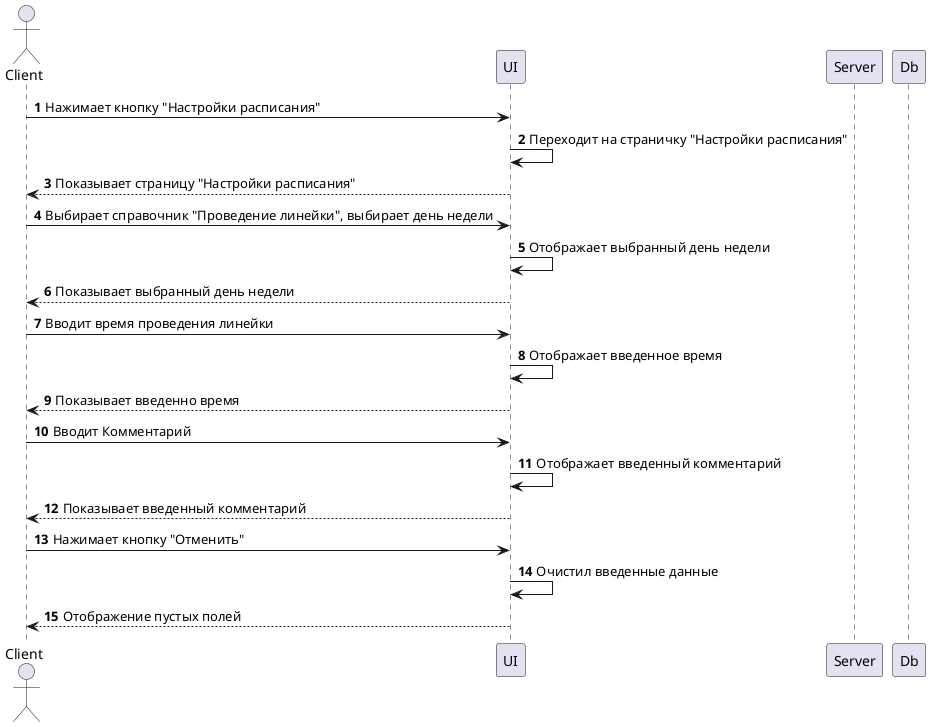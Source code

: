 @startuml Отмена добавления времени проведения линейки    
    autonumber

    actor Client
    
    participant UI
    participant Server
    participant Db

    Client -> UI: Нажимает кнопку "Настройки расписания"
    UI -> UI: Переходит на страничку "Настройки расписания"
    Client <-- UI: Показывает страницу "Настройки расписания"

    Client -> UI: Выбирает справочник "Проведение линейки", выбирает день недели
    UI -> UI: Отображает выбранный день недели
    Client <-- UI: Показывает выбранный день недели
    Client -> UI: Вводит время проведения линейки
    UI -> UI: Отображает введенное время
    Client <-- UI: Показывает введенно время
    Client -> UI: Вводит Комментарий
    UI -> UI: Отображает введенный комментарий
    Client <-- UI: Показывает введенный комментарий

    Client -> UI: Нажимает кнопку "Отменить"
    UI -> UI: Очистил введенные данные
    Client <-- UI: Отображение пустых полей

@enduml
